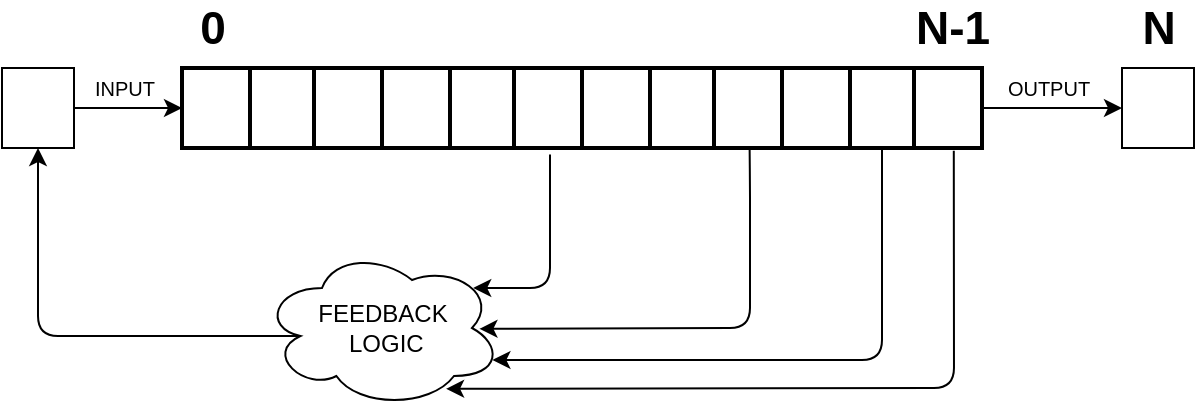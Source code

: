<mxfile version="12.9.3" type="device"><diagram id="-MZ0xsy8YNbnk3bC7sTX" name="Page-1"><mxGraphModel dx="677" dy="391" grid="1" gridSize="10" guides="1" tooltips="1" connect="1" arrows="1" fold="1" page="1" pageScale="1" pageWidth="827" pageHeight="1169" math="0" shadow="0"><root><mxCell id="0"/><mxCell id="1" parent="0"/><mxCell id="cqW9S5iWpDoo7euTNk5T-5" value="" style="strokeWidth=2;html=1;shape=mxgraph.lean_mapping.buffer_or_safety_stock;rotation=-90;" vertex="1" parent="1"><mxGeometry x="260" y="330" width="40" height="100" as="geometry"/></mxCell><mxCell id="cqW9S5iWpDoo7euTNk5T-6" value="" style="strokeWidth=2;html=1;shape=mxgraph.lean_mapping.buffer_or_safety_stock;rotation=-90;" vertex="1" parent="1"><mxGeometry x="360" y="330" width="40" height="100" as="geometry"/></mxCell><mxCell id="cqW9S5iWpDoo7euTNk5T-7" value="" style="strokeWidth=2;html=1;shape=mxgraph.lean_mapping.buffer_or_safety_stock;rotation=-90;" vertex="1" parent="1"><mxGeometry x="460" y="330" width="40" height="100" as="geometry"/></mxCell><mxCell id="cqW9S5iWpDoo7euTNk5T-8" value="&lt;font style=&quot;font-size: 23px&quot;&gt;&lt;b&gt;0&lt;/b&gt;&lt;/font&gt;" style="text;html=1;align=center;verticalAlign=middle;resizable=0;points=[];autosize=1;" vertex="1" parent="1"><mxGeometry x="130" y="330" width="30" height="20" as="geometry"/></mxCell><mxCell id="cqW9S5iWpDoo7euTNk5T-9" value="&lt;font style=&quot;font-size: 23px&quot;&gt;&lt;b&gt;N-1&lt;/b&gt;&lt;/font&gt;" style="text;html=1;align=center;verticalAlign=middle;resizable=0;points=[];autosize=1;" vertex="1" parent="1"><mxGeometry x="490" y="330" width="50" height="20" as="geometry"/></mxCell><mxCell id="cqW9S5iWpDoo7euTNk5T-11" value="" style="endArrow=classic;html=1;entryX=0;entryY=0.5;entryDx=0;entryDy=0;" edge="1" parent="1" target="cqW9S5iWpDoo7euTNk5T-13"><mxGeometry width="50" height="50" relative="1" as="geometry"><mxPoint x="530" y="380" as="sourcePoint"/><mxPoint x="580" y="380" as="targetPoint"/></mxGeometry></mxCell><mxCell id="cqW9S5iWpDoo7euTNk5T-13" value="" style="rounded=0;whiteSpace=wrap;html=1;" vertex="1" parent="1"><mxGeometry x="600" y="360" width="36" height="40" as="geometry"/></mxCell><mxCell id="cqW9S5iWpDoo7euTNk5T-14" value="&lt;font style=&quot;font-size: 23px&quot;&gt;&lt;b&gt;N&lt;/b&gt;&lt;/font&gt;" style="text;html=1;align=center;verticalAlign=middle;resizable=0;points=[];autosize=1;" vertex="1" parent="1"><mxGeometry x="603" y="330" width="30" height="20" as="geometry"/></mxCell><mxCell id="cqW9S5iWpDoo7euTNk5T-16" value="" style="ellipse;shape=cloud;whiteSpace=wrap;html=1;" vertex="1" parent="1"><mxGeometry x="170" y="450" width="120" height="80" as="geometry"/></mxCell><mxCell id="cqW9S5iWpDoo7euTNk5T-17" value="FEEDBACK&lt;br&gt;&amp;nbsp;LOGIC" style="text;html=1;align=center;verticalAlign=middle;resizable=0;points=[];autosize=1;" vertex="1" parent="1"><mxGeometry x="190" y="475" width="80" height="30" as="geometry"/></mxCell><mxCell id="cqW9S5iWpDoo7euTNk5T-18" value="" style="endArrow=classic;html=1;exitX=0;exitY=0.5;exitDx=0;exitDy=0;entryX=0.96;entryY=0.7;entryDx=0;entryDy=0;entryPerimeter=0;" edge="1" parent="1" source="cqW9S5iWpDoo7euTNk5T-7" target="cqW9S5iWpDoo7euTNk5T-16"><mxGeometry width="50" height="50" relative="1" as="geometry"><mxPoint x="350" y="440" as="sourcePoint"/><mxPoint x="400" y="390" as="targetPoint"/><Array as="points"><mxPoint x="480" y="506"/></Array></mxGeometry></mxCell><mxCell id="cqW9S5iWpDoo7euTNk5T-19" value="" style="endArrow=classic;html=1;exitX=-0.035;exitY=0.859;exitDx=0;exitDy=0;entryX=0.767;entryY=0.88;entryDx=0;entryDy=0;entryPerimeter=0;exitPerimeter=0;" edge="1" parent="1" source="cqW9S5iWpDoo7euTNk5T-7" target="cqW9S5iWpDoo7euTNk5T-16"><mxGeometry width="50" height="50" relative="1" as="geometry"><mxPoint x="490" y="410" as="sourcePoint"/><mxPoint x="445.2" y="496" as="targetPoint"/><Array as="points"><mxPoint x="516" y="520"/></Array></mxGeometry></mxCell><mxCell id="cqW9S5iWpDoo7euTNk5T-20" value="" style="endArrow=classic;html=1;exitX=0;exitY=0.5;exitDx=0;exitDy=0;entryX=0.906;entryY=0.505;entryDx=0;entryDy=0;entryPerimeter=0;" edge="1" parent="1" target="cqW9S5iWpDoo7euTNk5T-16"><mxGeometry width="50" height="50" relative="1" as="geometry"><mxPoint x="413.8" y="399" as="sourcePoint"/><mxPoint x="369.0" y="485" as="targetPoint"/><Array as="points"><mxPoint x="414" y="420"/><mxPoint x="414" y="430"/><mxPoint x="414" y="490"/></Array></mxGeometry></mxCell><mxCell id="cqW9S5iWpDoo7euTNk5T-21" value="" style="strokeWidth=2;html=1;shape=mxgraph.lean_mapping.buffer_or_safety_stock;rotation=-90;" vertex="1" parent="1"><mxGeometry x="160" y="330" width="40" height="100" as="geometry"/></mxCell><mxCell id="cqW9S5iWpDoo7euTNk5T-22" value="" style="endArrow=classic;html=1;exitX=-0.082;exitY=0.84;exitDx=0;exitDy=0;entryX=0.88;entryY=0.25;entryDx=0;entryDy=0;entryPerimeter=0;exitPerimeter=0;" edge="1" parent="1" source="cqW9S5iWpDoo7euTNk5T-5" target="cqW9S5iWpDoo7euTNk5T-16"><mxGeometry width="50" height="50" relative="1" as="geometry"><mxPoint x="423.8" y="409" as="sourcePoint"/><mxPoint x="290.04" y="490" as="targetPoint"/><Array as="points"><mxPoint x="314" y="430"/><mxPoint x="314" y="440"/><mxPoint x="314" y="470"/></Array></mxGeometry></mxCell><mxCell id="cqW9S5iWpDoo7euTNk5T-23" value="" style="endArrow=classic;html=1;exitX=0.16;exitY=0.55;exitDx=0;exitDy=0;exitPerimeter=0;entryX=0.5;entryY=1;entryDx=0;entryDy=0;" edge="1" parent="1" source="cqW9S5iWpDoo7euTNk5T-16" target="cqW9S5iWpDoo7euTNk5T-24"><mxGeometry width="50" height="50" relative="1" as="geometry"><mxPoint x="350" y="440" as="sourcePoint"/><mxPoint x="80" y="400" as="targetPoint"/><Array as="points"><mxPoint x="58" y="494"/></Array></mxGeometry></mxCell><mxCell id="cqW9S5iWpDoo7euTNk5T-24" value="" style="rounded=0;whiteSpace=wrap;html=1;" vertex="1" parent="1"><mxGeometry x="40" y="360" width="36" height="40" as="geometry"/></mxCell><mxCell id="cqW9S5iWpDoo7euTNk5T-25" value="" style="endArrow=classic;html=1;entryX=0.5;entryY=0;entryDx=0;entryDy=0;exitX=1;exitY=0.5;exitDx=0;exitDy=0;" edge="1" parent="1" source="cqW9S5iWpDoo7euTNk5T-24" target="cqW9S5iWpDoo7euTNk5T-21"><mxGeometry width="50" height="50" relative="1" as="geometry"><mxPoint x="100" y="400" as="sourcePoint"/><mxPoint x="100" y="350" as="targetPoint"/></mxGeometry></mxCell><mxCell id="cqW9S5iWpDoo7euTNk5T-26" value="&lt;font style=&quot;font-size: 10px&quot;&gt;INPUT&lt;/font&gt;" style="text;html=1;align=center;verticalAlign=middle;resizable=0;points=[];autosize=1;" vertex="1" parent="1"><mxGeometry x="76" y="360" width="50" height="20" as="geometry"/></mxCell><mxCell id="cqW9S5iWpDoo7euTNk5T-27" value="&lt;font style=&quot;font-size: 10px&quot;&gt;OUTPUT&lt;/font&gt;" style="text;html=1;align=center;verticalAlign=middle;resizable=0;points=[];autosize=1;" vertex="1" parent="1"><mxGeometry x="533" y="360" width="60" height="20" as="geometry"/></mxCell></root></mxGraphModel></diagram></mxfile>